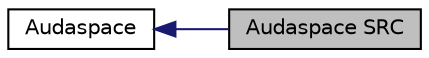 digraph structs
{
  edge [fontname="Helvetica",fontsize="10",labelfontname="Helvetica",labelfontsize="10"];
  node [fontname="Helvetica",fontsize="10",shape=record];
  rankdir=LR;
  Node1 [label="Audaspace",height=0.2,width=0.4,color="black", fillcolor="white", style="filled",URL="$d0/d62/group__audaspace.html"];
  Node0 [label="Audaspace SRC",height=0.2,width=0.4,color="black", fillcolor="grey75", style="filled" fontcolor="black"];
  Node1->Node0 [shape=plaintext, color="midnightblue", dir="back", style="solid"];
}
